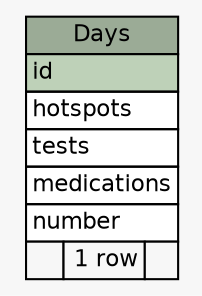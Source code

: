// dot 2.38.0 on Linux 4.4.0-59-generic
// SchemaSpy rev 590
digraph "Days" {
  graph [
    rankdir="RL"
    bgcolor="#f7f7f7"
    nodesep="0.18"
    ranksep="0.46"
    fontname="Helvetica"
    fontsize="11"
  ];
  node [
    fontname="Helvetica"
    fontsize="11"
    shape="plaintext"
  ];
  edge [
    arrowsize="0.8"
  ];
  "Days" [
    label=<
    <TABLE BORDER="0" CELLBORDER="1" CELLSPACING="0" BGCOLOR="#ffffff">
      <TR><TD COLSPAN="3" BGCOLOR="#9bab96" ALIGN="CENTER">Days</TD></TR>
      <TR><TD PORT="id" COLSPAN="3" BGCOLOR="#bed1b8" ALIGN="LEFT">id</TD></TR>
      <TR><TD PORT="hotspots" COLSPAN="3" ALIGN="LEFT">hotspots</TD></TR>
      <TR><TD PORT="tests" COLSPAN="3" ALIGN="LEFT">tests</TD></TR>
      <TR><TD PORT="medications" COLSPAN="3" ALIGN="LEFT">medications</TD></TR>
      <TR><TD PORT="number" COLSPAN="3" ALIGN="LEFT">number</TD></TR>
      <TR><TD ALIGN="LEFT" BGCOLOR="#f7f7f7">  </TD><TD ALIGN="RIGHT" BGCOLOR="#f7f7f7">1 row</TD><TD ALIGN="RIGHT" BGCOLOR="#f7f7f7">  </TD></TR>
    </TABLE>>
    URL="tables/Days.html"
    tooltip="Days"
  ];
}
